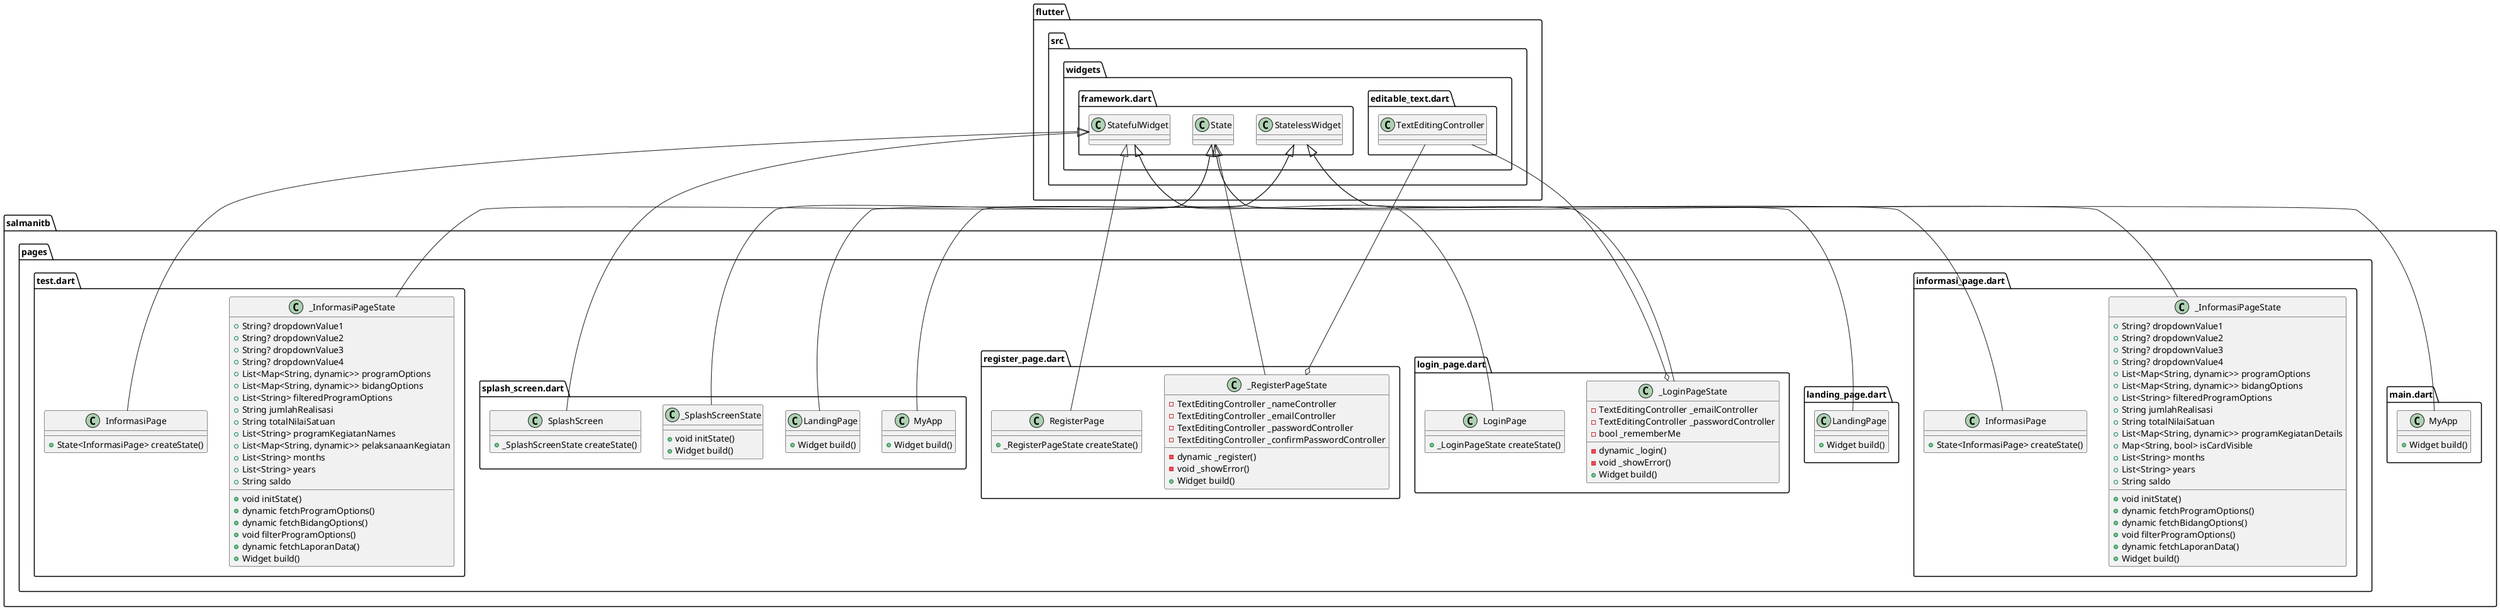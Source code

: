 @startuml
set namespaceSeparator ::

class "salmanitb::main.dart::MyApp" {
  +Widget build()
}

"flutter::src::widgets::framework.dart::StatelessWidget" <|-- "salmanitb::main.dart::MyApp"

class "salmanitb::pages::informasi_page.dart::InformasiPage" {
  +State<InformasiPage> createState()
}

"flutter::src::widgets::framework.dart::StatefulWidget" <|-- "salmanitb::pages::informasi_page.dart::InformasiPage"

class "salmanitb::pages::informasi_page.dart::_InformasiPageState" {
  +String? dropdownValue1
  +String? dropdownValue2
  +String? dropdownValue3
  +String? dropdownValue4
  +List<Map<String, dynamic>> programOptions
  +List<Map<String, dynamic>> bidangOptions
  +List<String> filteredProgramOptions
  +String jumlahRealisasi
  +String totalNilaiSatuan
  +List<Map<String, dynamic>> programKegiatanDetails
  +Map<String, bool> isCardVisible
  +List<String> months
  +List<String> years
  +String saldo
  +void initState()
  +dynamic fetchProgramOptions()
  +dynamic fetchBidangOptions()
  +void filterProgramOptions()
  +dynamic fetchLaporanData()
  +Widget build()
}

"flutter::src::widgets::framework.dart::State" <|-- "salmanitb::pages::informasi_page.dart::_InformasiPageState"

class "salmanitb::pages::landing_page.dart::LandingPage" {
  +Widget build()
}

"flutter::src::widgets::framework.dart::StatelessWidget" <|-- "salmanitb::pages::landing_page.dart::LandingPage"

class "salmanitb::pages::login_page.dart::LoginPage" {
  +_LoginPageState createState()
}

"flutter::src::widgets::framework.dart::StatefulWidget" <|-- "salmanitb::pages::login_page.dart::LoginPage"

class "salmanitb::pages::login_page.dart::_LoginPageState" {
  -TextEditingController _emailController
  -TextEditingController _passwordController
  -bool _rememberMe
  -dynamic _login()
  -void _showError()
  +Widget build()
}

"salmanitb::pages::login_page.dart::_LoginPageState" o-- "flutter::src::widgets::editable_text.dart::TextEditingController"
"flutter::src::widgets::framework.dart::State" <|-- "salmanitb::pages::login_page.dart::_LoginPageState"

class "salmanitb::pages::register_page.dart::RegisterPage" {
  +_RegisterPageState createState()
}

"flutter::src::widgets::framework.dart::StatefulWidget" <|-- "salmanitb::pages::register_page.dart::RegisterPage"

class "salmanitb::pages::register_page.dart::_RegisterPageState" {
  -TextEditingController _nameController
  -TextEditingController _emailController
  -TextEditingController _passwordController
  -TextEditingController _confirmPasswordController
  -dynamic _register()
  -void _showError()
  +Widget build()
}

"salmanitb::pages::register_page.dart::_RegisterPageState" o-- "flutter::src::widgets::editable_text.dart::TextEditingController"
"flutter::src::widgets::framework.dart::State" <|-- "salmanitb::pages::register_page.dart::_RegisterPageState"

class "salmanitb::pages::splash_screen.dart::MyApp" {
  +Widget build()
}

"flutter::src::widgets::framework.dart::StatelessWidget" <|-- "salmanitb::pages::splash_screen.dart::MyApp"

class "salmanitb::pages::splash_screen.dart::SplashScreen" {
  +_SplashScreenState createState()
}

"flutter::src::widgets::framework.dart::StatefulWidget" <|-- "salmanitb::pages::splash_screen.dart::SplashScreen"

class "salmanitb::pages::splash_screen.dart::_SplashScreenState" {
  +void initState()
  +Widget build()
}

"flutter::src::widgets::framework.dart::State" <|-- "salmanitb::pages::splash_screen.dart::_SplashScreenState"

class "salmanitb::pages::splash_screen.dart::LandingPage" {
  +Widget build()
}

"flutter::src::widgets::framework.dart::StatelessWidget" <|-- "salmanitb::pages::splash_screen.dart::LandingPage"

class "salmanitb::pages::test.dart::InformasiPage" {
  +State<InformasiPage> createState()
}

"flutter::src::widgets::framework.dart::StatefulWidget" <|-- "salmanitb::pages::test.dart::InformasiPage"

class "salmanitb::pages::test.dart::_InformasiPageState" {
  +String? dropdownValue1
  +String? dropdownValue2
  +String? dropdownValue3
  +String? dropdownValue4
  +List<Map<String, dynamic>> programOptions
  +List<Map<String, dynamic>> bidangOptions
  +List<String> filteredProgramOptions
  +String jumlahRealisasi
  +String totalNilaiSatuan
  +List<String> programKegiatanNames
  +List<Map<String, dynamic>> pelaksanaanKegiatan
  +List<String> months
  +List<String> years
  +String saldo
  +void initState()
  +dynamic fetchProgramOptions()
  +dynamic fetchBidangOptions()
  +void filterProgramOptions()
  +dynamic fetchLaporanData()
  +Widget build()
}

"flutter::src::widgets::framework.dart::State" <|-- "salmanitb::pages::test.dart::_InformasiPageState"


@enduml
